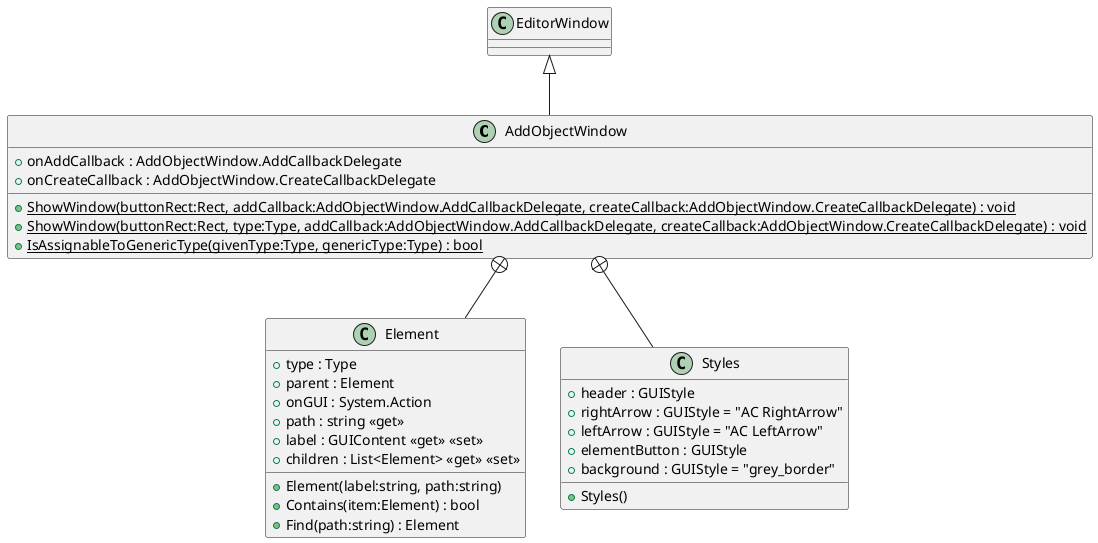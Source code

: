 @startuml
class AddObjectWindow {
    + onAddCallback : AddObjectWindow.AddCallbackDelegate
    + onCreateCallback : AddObjectWindow.CreateCallbackDelegate
    + {static} ShowWindow(buttonRect:Rect, addCallback:AddObjectWindow.AddCallbackDelegate, createCallback:AddObjectWindow.CreateCallbackDelegate) : void
    + {static} ShowWindow(buttonRect:Rect, type:Type, addCallback:AddObjectWindow.AddCallbackDelegate, createCallback:AddObjectWindow.CreateCallbackDelegate) : void
    + {static} IsAssignableToGenericType(givenType:Type, genericType:Type) : bool
}
class Element {
    + type : Type
    + parent : Element
    + onGUI : System.Action
    + path : string <<get>>
    + label : GUIContent <<get>> <<set>>
    + Element(label:string, path:string)
    + children : List<Element> <<get>> <<set>>
    + Contains(item:Element) : bool
    + Find(path:string) : Element
}
class Styles {
    + header : GUIStyle
    + rightArrow : GUIStyle = "AC RightArrow"
    + leftArrow : GUIStyle = "AC LeftArrow"
    + elementButton : GUIStyle
    + background : GUIStyle = "grey_border"
    + Styles()
}
EditorWindow <|-- AddObjectWindow
AddObjectWindow +-- Element
AddObjectWindow +-- Styles
@enduml
